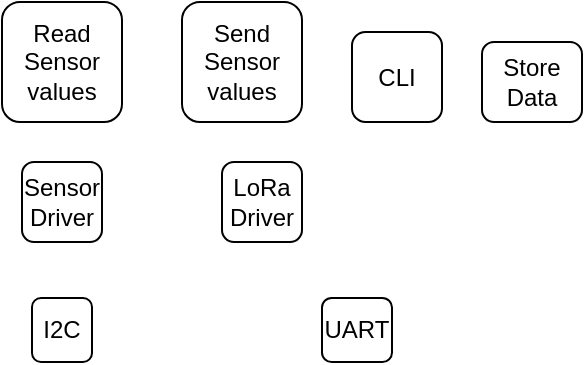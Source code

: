 <mxfile version="17.4.2" type="device"><diagram id="ElDfYTZU1bDWorZtLowt" name="Page-1"><mxGraphModel dx="510" dy="652" grid="1" gridSize="10" guides="1" tooltips="1" connect="1" arrows="1" fold="1" page="1" pageScale="1" pageWidth="850" pageHeight="1100" math="0" shadow="0"><root><mxCell id="0"/><mxCell id="1" parent="0"/><mxCell id="K7NPbiEMKy4-YuLGrvp3-1" value="Read Sensor values" style="rounded=1;whiteSpace=wrap;html=1;" vertex="1" parent="1"><mxGeometry x="280" y="140" width="60" height="60" as="geometry"/></mxCell><mxCell id="K7NPbiEMKy4-YuLGrvp3-2" value="Sensor Driver" style="rounded=1;whiteSpace=wrap;html=1;" vertex="1" parent="1"><mxGeometry x="290" y="220" width="40" height="40" as="geometry"/></mxCell><mxCell id="K7NPbiEMKy4-YuLGrvp3-5" value="I2C" style="rounded=1;whiteSpace=wrap;html=1;" vertex="1" parent="1"><mxGeometry x="295" y="288" width="30" height="32" as="geometry"/></mxCell><mxCell id="K7NPbiEMKy4-YuLGrvp3-6" value="Send Sensor values" style="rounded=1;whiteSpace=wrap;html=1;" vertex="1" parent="1"><mxGeometry x="370" y="140" width="60" height="60" as="geometry"/></mxCell><mxCell id="K7NPbiEMKy4-YuLGrvp3-7" value="LoRa&lt;br&gt;Driver" style="rounded=1;whiteSpace=wrap;html=1;" vertex="1" parent="1"><mxGeometry x="390" y="220" width="40" height="40" as="geometry"/></mxCell><mxCell id="K7NPbiEMKy4-YuLGrvp3-8" value="UART" style="rounded=1;whiteSpace=wrap;html=1;" vertex="1" parent="1"><mxGeometry x="440" y="288" width="35" height="32" as="geometry"/></mxCell><mxCell id="K7NPbiEMKy4-YuLGrvp3-10" value="CLI" style="rounded=1;whiteSpace=wrap;html=1;" vertex="1" parent="1"><mxGeometry x="455" y="155" width="45" height="45" as="geometry"/></mxCell><mxCell id="K7NPbiEMKy4-YuLGrvp3-11" value="Store Data" style="rounded=1;whiteSpace=wrap;html=1;" vertex="1" parent="1"><mxGeometry x="520" y="160" width="50" height="40" as="geometry"/></mxCell></root></mxGraphModel></diagram></mxfile>